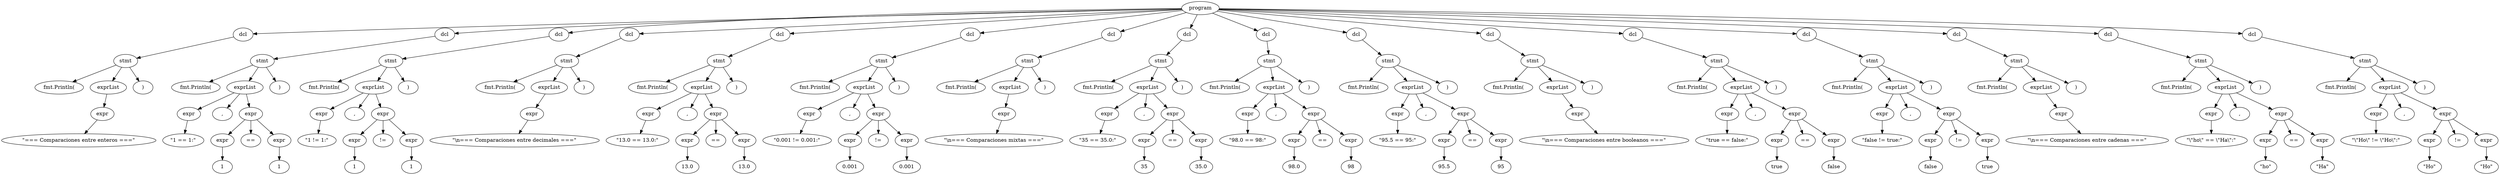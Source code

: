 digraph G {
  node0 [label="program"];
  node1 [label="dcl"];
  node0 -> node1;
  node2 [label="stmt"];
  node1 -> node2;
  node3 [label="fmt.Println("];
  node2 -> node3;
  node4 [label="exprList"];
  node2 -> node4;
  node5 [label="expr"];
  node4 -> node5;
  node6 [label="\"=== Comparaciones entre enteros ===\""];
  node5 -> node6;
  node7 [label=")"];
  node2 -> node7;
  node8 [label="dcl"];
  node0 -> node8;
  node9 [label="stmt"];
  node8 -> node9;
  node10 [label="fmt.Println("];
  node9 -> node10;
  node11 [label="exprList"];
  node9 -> node11;
  node12 [label="expr"];
  node11 -> node12;
  node13 [label="\"1 == 1:\""];
  node12 -> node13;
  node14 [label=","];
  node11 -> node14;
  node15 [label="expr"];
  node11 -> node15;
  node16 [label="expr"];
  node15 -> node16;
  node17 [label="1"];
  node16 -> node17;
  node18 [label="=="];
  node15 -> node18;
  node19 [label="expr"];
  node15 -> node19;
  node20 [label="1"];
  node19 -> node20;
  node21 [label=")"];
  node9 -> node21;
  node22 [label="dcl"];
  node0 -> node22;
  node23 [label="stmt"];
  node22 -> node23;
  node24 [label="fmt.Println("];
  node23 -> node24;
  node25 [label="exprList"];
  node23 -> node25;
  node26 [label="expr"];
  node25 -> node26;
  node27 [label="\"1 != 1:\""];
  node26 -> node27;
  node28 [label=","];
  node25 -> node28;
  node29 [label="expr"];
  node25 -> node29;
  node30 [label="expr"];
  node29 -> node30;
  node31 [label="1"];
  node30 -> node31;
  node32 [label="!="];
  node29 -> node32;
  node33 [label="expr"];
  node29 -> node33;
  node34 [label="1"];
  node33 -> node34;
  node35 [label=")"];
  node23 -> node35;
  node36 [label="dcl"];
  node0 -> node36;
  node37 [label="stmt"];
  node36 -> node37;
  node38 [label="fmt.Println("];
  node37 -> node38;
  node39 [label="exprList"];
  node37 -> node39;
  node40 [label="expr"];
  node39 -> node40;
  node41 [label="\"\\n=== Comparaciones entre decimales ===\""];
  node40 -> node41;
  node42 [label=")"];
  node37 -> node42;
  node43 [label="dcl"];
  node0 -> node43;
  node44 [label="stmt"];
  node43 -> node44;
  node45 [label="fmt.Println("];
  node44 -> node45;
  node46 [label="exprList"];
  node44 -> node46;
  node47 [label="expr"];
  node46 -> node47;
  node48 [label="\"13.0 == 13.0:\""];
  node47 -> node48;
  node49 [label=","];
  node46 -> node49;
  node50 [label="expr"];
  node46 -> node50;
  node51 [label="expr"];
  node50 -> node51;
  node52 [label="13.0"];
  node51 -> node52;
  node53 [label="=="];
  node50 -> node53;
  node54 [label="expr"];
  node50 -> node54;
  node55 [label="13.0"];
  node54 -> node55;
  node56 [label=")"];
  node44 -> node56;
  node57 [label="dcl"];
  node0 -> node57;
  node58 [label="stmt"];
  node57 -> node58;
  node59 [label="fmt.Println("];
  node58 -> node59;
  node60 [label="exprList"];
  node58 -> node60;
  node61 [label="expr"];
  node60 -> node61;
  node62 [label="\"0.001 != 0.001:\""];
  node61 -> node62;
  node63 [label=","];
  node60 -> node63;
  node64 [label="expr"];
  node60 -> node64;
  node65 [label="expr"];
  node64 -> node65;
  node66 [label="0.001"];
  node65 -> node66;
  node67 [label="!="];
  node64 -> node67;
  node68 [label="expr"];
  node64 -> node68;
  node69 [label="0.001"];
  node68 -> node69;
  node70 [label=")"];
  node58 -> node70;
  node71 [label="dcl"];
  node0 -> node71;
  node72 [label="stmt"];
  node71 -> node72;
  node73 [label="fmt.Println("];
  node72 -> node73;
  node74 [label="exprList"];
  node72 -> node74;
  node75 [label="expr"];
  node74 -> node75;
  node76 [label="\"\\n=== Comparaciones mixtas ===\""];
  node75 -> node76;
  node77 [label=")"];
  node72 -> node77;
  node78 [label="dcl"];
  node0 -> node78;
  node79 [label="stmt"];
  node78 -> node79;
  node80 [label="fmt.Println("];
  node79 -> node80;
  node81 [label="exprList"];
  node79 -> node81;
  node82 [label="expr"];
  node81 -> node82;
  node83 [label="\"35 == 35.0:\""];
  node82 -> node83;
  node84 [label=","];
  node81 -> node84;
  node85 [label="expr"];
  node81 -> node85;
  node86 [label="expr"];
  node85 -> node86;
  node87 [label="35"];
  node86 -> node87;
  node88 [label="=="];
  node85 -> node88;
  node89 [label="expr"];
  node85 -> node89;
  node90 [label="35.0"];
  node89 -> node90;
  node91 [label=")"];
  node79 -> node91;
  node92 [label="dcl"];
  node0 -> node92;
  node93 [label="stmt"];
  node92 -> node93;
  node94 [label="fmt.Println("];
  node93 -> node94;
  node95 [label="exprList"];
  node93 -> node95;
  node96 [label="expr"];
  node95 -> node96;
  node97 [label="\"98.0 == 98:\""];
  node96 -> node97;
  node98 [label=","];
  node95 -> node98;
  node99 [label="expr"];
  node95 -> node99;
  node100 [label="expr"];
  node99 -> node100;
  node101 [label="98.0"];
  node100 -> node101;
  node102 [label="=="];
  node99 -> node102;
  node103 [label="expr"];
  node99 -> node103;
  node104 [label="98"];
  node103 -> node104;
  node105 [label=")"];
  node93 -> node105;
  node106 [label="dcl"];
  node0 -> node106;
  node107 [label="stmt"];
  node106 -> node107;
  node108 [label="fmt.Println("];
  node107 -> node108;
  node109 [label="exprList"];
  node107 -> node109;
  node110 [label="expr"];
  node109 -> node110;
  node111 [label="\"95.5 == 95:\""];
  node110 -> node111;
  node112 [label=","];
  node109 -> node112;
  node113 [label="expr"];
  node109 -> node113;
  node114 [label="expr"];
  node113 -> node114;
  node115 [label="95.5"];
  node114 -> node115;
  node116 [label="=="];
  node113 -> node116;
  node117 [label="expr"];
  node113 -> node117;
  node118 [label="95"];
  node117 -> node118;
  node119 [label=")"];
  node107 -> node119;
  node120 [label="dcl"];
  node0 -> node120;
  node121 [label="stmt"];
  node120 -> node121;
  node122 [label="fmt.Println("];
  node121 -> node122;
  node123 [label="exprList"];
  node121 -> node123;
  node124 [label="expr"];
  node123 -> node124;
  node125 [label="\"\\n=== Comparaciones entre booleanos ===\""];
  node124 -> node125;
  node126 [label=")"];
  node121 -> node126;
  node127 [label="dcl"];
  node0 -> node127;
  node128 [label="stmt"];
  node127 -> node128;
  node129 [label="fmt.Println("];
  node128 -> node129;
  node130 [label="exprList"];
  node128 -> node130;
  node131 [label="expr"];
  node130 -> node131;
  node132 [label="\"true == false:\""];
  node131 -> node132;
  node133 [label=","];
  node130 -> node133;
  node134 [label="expr"];
  node130 -> node134;
  node135 [label="expr"];
  node134 -> node135;
  node136 [label="true"];
  node135 -> node136;
  node137 [label="=="];
  node134 -> node137;
  node138 [label="expr"];
  node134 -> node138;
  node139 [label="false"];
  node138 -> node139;
  node140 [label=")"];
  node128 -> node140;
  node141 [label="dcl"];
  node0 -> node141;
  node142 [label="stmt"];
  node141 -> node142;
  node143 [label="fmt.Println("];
  node142 -> node143;
  node144 [label="exprList"];
  node142 -> node144;
  node145 [label="expr"];
  node144 -> node145;
  node146 [label="\"false != true:\""];
  node145 -> node146;
  node147 [label=","];
  node144 -> node147;
  node148 [label="expr"];
  node144 -> node148;
  node149 [label="expr"];
  node148 -> node149;
  node150 [label="false"];
  node149 -> node150;
  node151 [label="!="];
  node148 -> node151;
  node152 [label="expr"];
  node148 -> node152;
  node153 [label="true"];
  node152 -> node153;
  node154 [label=")"];
  node142 -> node154;
  node155 [label="dcl"];
  node0 -> node155;
  node156 [label="stmt"];
  node155 -> node156;
  node157 [label="fmt.Println("];
  node156 -> node157;
  node158 [label="exprList"];
  node156 -> node158;
  node159 [label="expr"];
  node158 -> node159;
  node160 [label="\"\\n=== Comparaciones entre cadenas ===\""];
  node159 -> node160;
  node161 [label=")"];
  node156 -> node161;
  node162 [label="dcl"];
  node0 -> node162;
  node163 [label="stmt"];
  node162 -> node163;
  node164 [label="fmt.Println("];
  node163 -> node164;
  node165 [label="exprList"];
  node163 -> node165;
  node166 [label="expr"];
  node165 -> node166;
  node167 [label="\"\\\"ho\\\" == \\\"Ha\\\":\""];
  node166 -> node167;
  node168 [label=","];
  node165 -> node168;
  node169 [label="expr"];
  node165 -> node169;
  node170 [label="expr"];
  node169 -> node170;
  node171 [label="\"ho\""];
  node170 -> node171;
  node172 [label="=="];
  node169 -> node172;
  node173 [label="expr"];
  node169 -> node173;
  node174 [label="\"Ha\""];
  node173 -> node174;
  node175 [label=")"];
  node163 -> node175;
  node176 [label="dcl"];
  node0 -> node176;
  node177 [label="stmt"];
  node176 -> node177;
  node178 [label="fmt.Println("];
  node177 -> node178;
  node179 [label="exprList"];
  node177 -> node179;
  node180 [label="expr"];
  node179 -> node180;
  node181 [label="\"\\\"Ho\\\" != \\\"Ho\\\":\""];
  node180 -> node181;
  node182 [label=","];
  node179 -> node182;
  node183 [label="expr"];
  node179 -> node183;
  node184 [label="expr"];
  node183 -> node184;
  node185 [label="\"Ho\""];
  node184 -> node185;
  node186 [label="!="];
  node183 -> node186;
  node187 [label="expr"];
  node183 -> node187;
  node188 [label="\"Ho\""];
  node187 -> node188;
  node189 [label=")"];
  node177 -> node189;
}